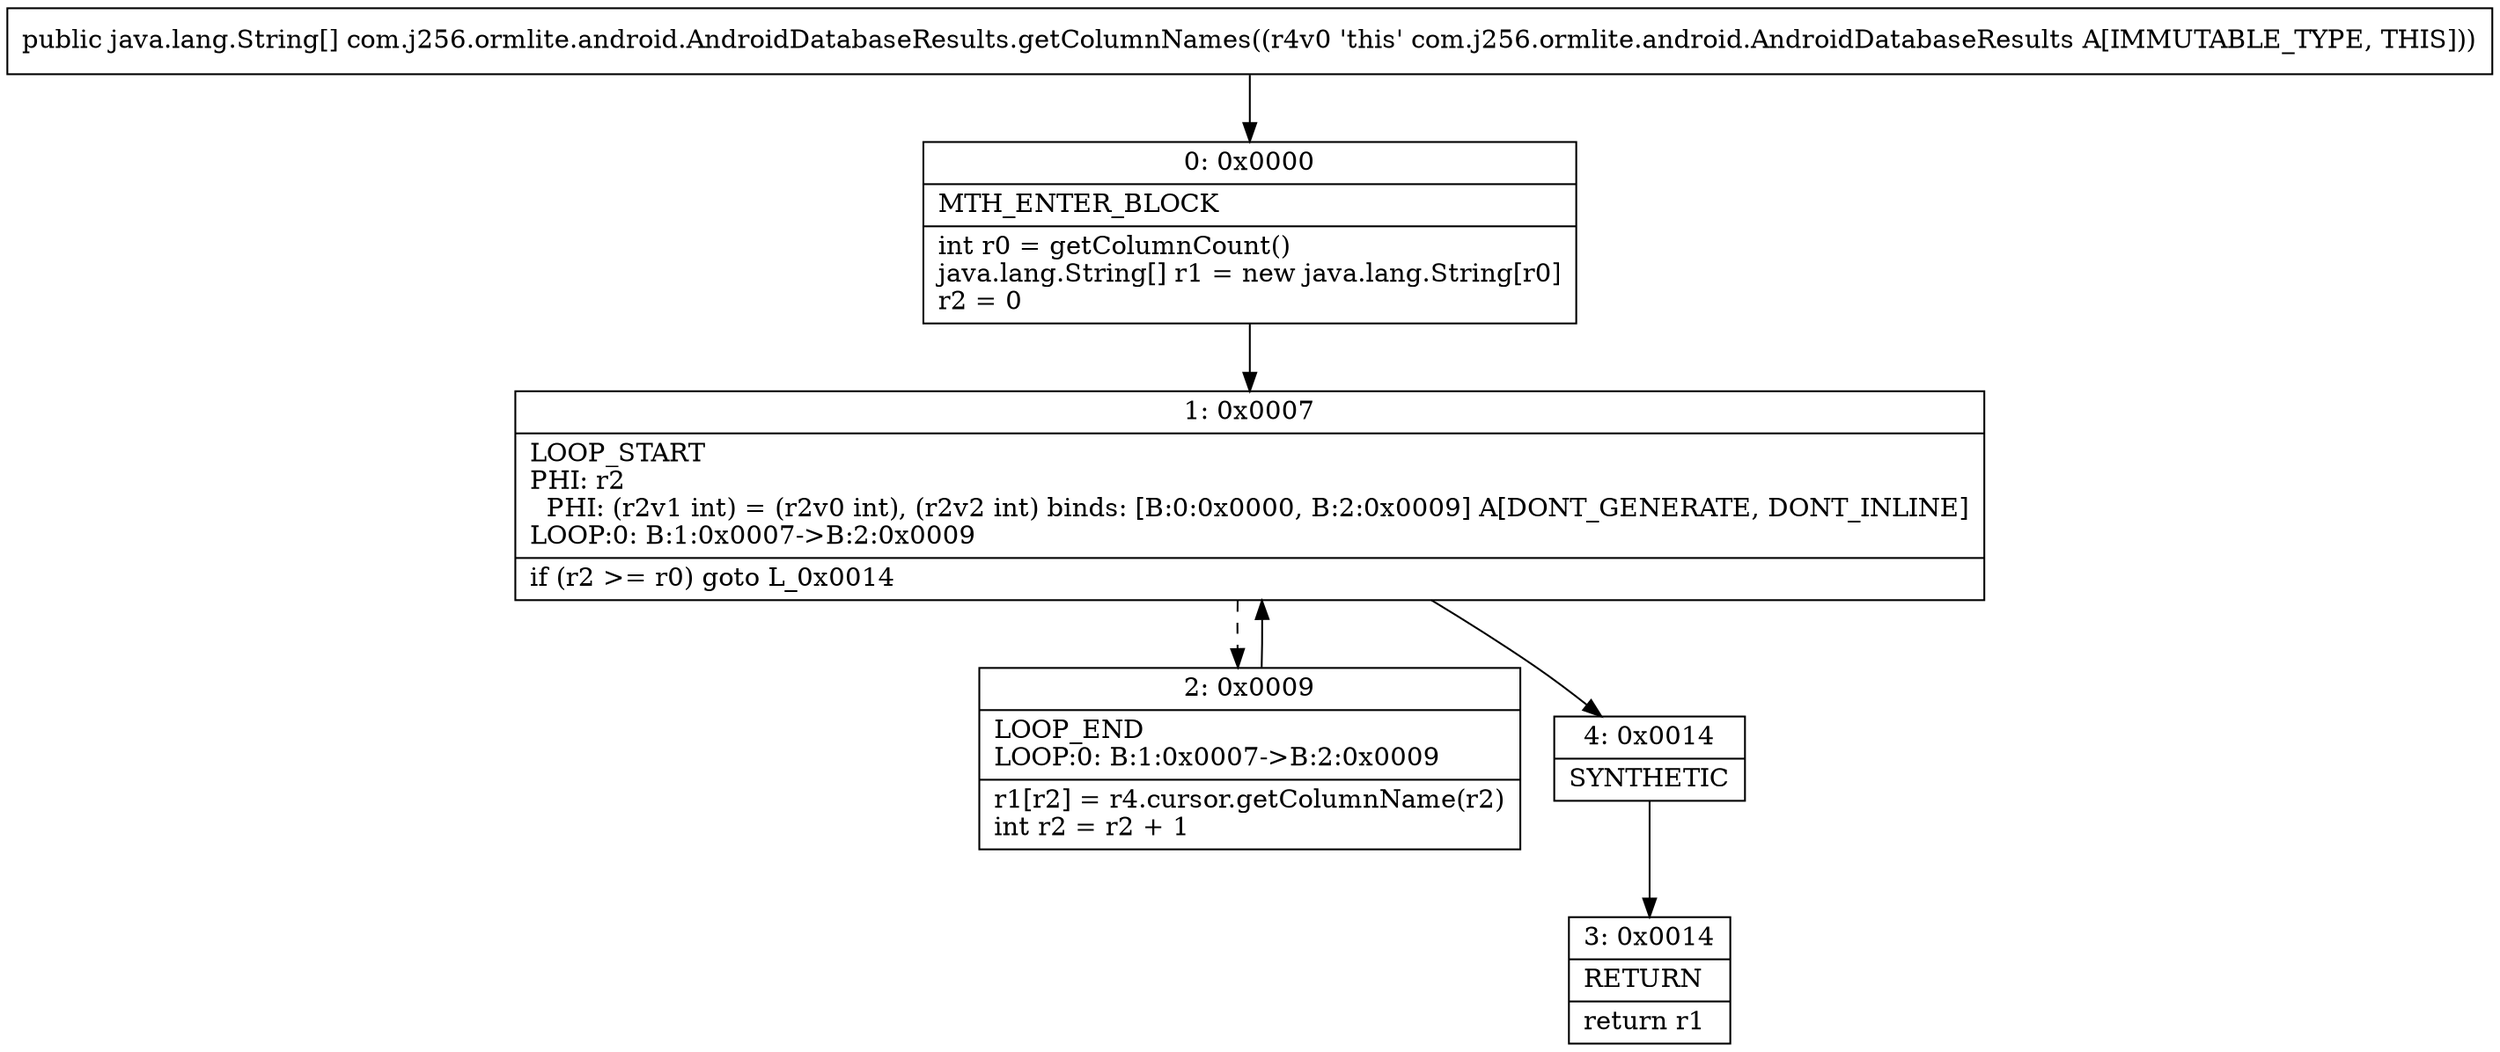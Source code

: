 digraph "CFG forcom.j256.ormlite.android.AndroidDatabaseResults.getColumnNames()[Ljava\/lang\/String;" {
Node_0 [shape=record,label="{0\:\ 0x0000|MTH_ENTER_BLOCK\l|int r0 = getColumnCount()\ljava.lang.String[] r1 = new java.lang.String[r0]\lr2 = 0\l}"];
Node_1 [shape=record,label="{1\:\ 0x0007|LOOP_START\lPHI: r2 \l  PHI: (r2v1 int) = (r2v0 int), (r2v2 int) binds: [B:0:0x0000, B:2:0x0009] A[DONT_GENERATE, DONT_INLINE]\lLOOP:0: B:1:0x0007\-\>B:2:0x0009\l|if (r2 \>= r0) goto L_0x0014\l}"];
Node_2 [shape=record,label="{2\:\ 0x0009|LOOP_END\lLOOP:0: B:1:0x0007\-\>B:2:0x0009\l|r1[r2] = r4.cursor.getColumnName(r2)\lint r2 = r2 + 1\l}"];
Node_3 [shape=record,label="{3\:\ 0x0014|RETURN\l|return r1\l}"];
Node_4 [shape=record,label="{4\:\ 0x0014|SYNTHETIC\l}"];
MethodNode[shape=record,label="{public java.lang.String[] com.j256.ormlite.android.AndroidDatabaseResults.getColumnNames((r4v0 'this' com.j256.ormlite.android.AndroidDatabaseResults A[IMMUTABLE_TYPE, THIS])) }"];
MethodNode -> Node_0;
Node_0 -> Node_1;
Node_1 -> Node_2[style=dashed];
Node_1 -> Node_4;
Node_2 -> Node_1;
Node_4 -> Node_3;
}

